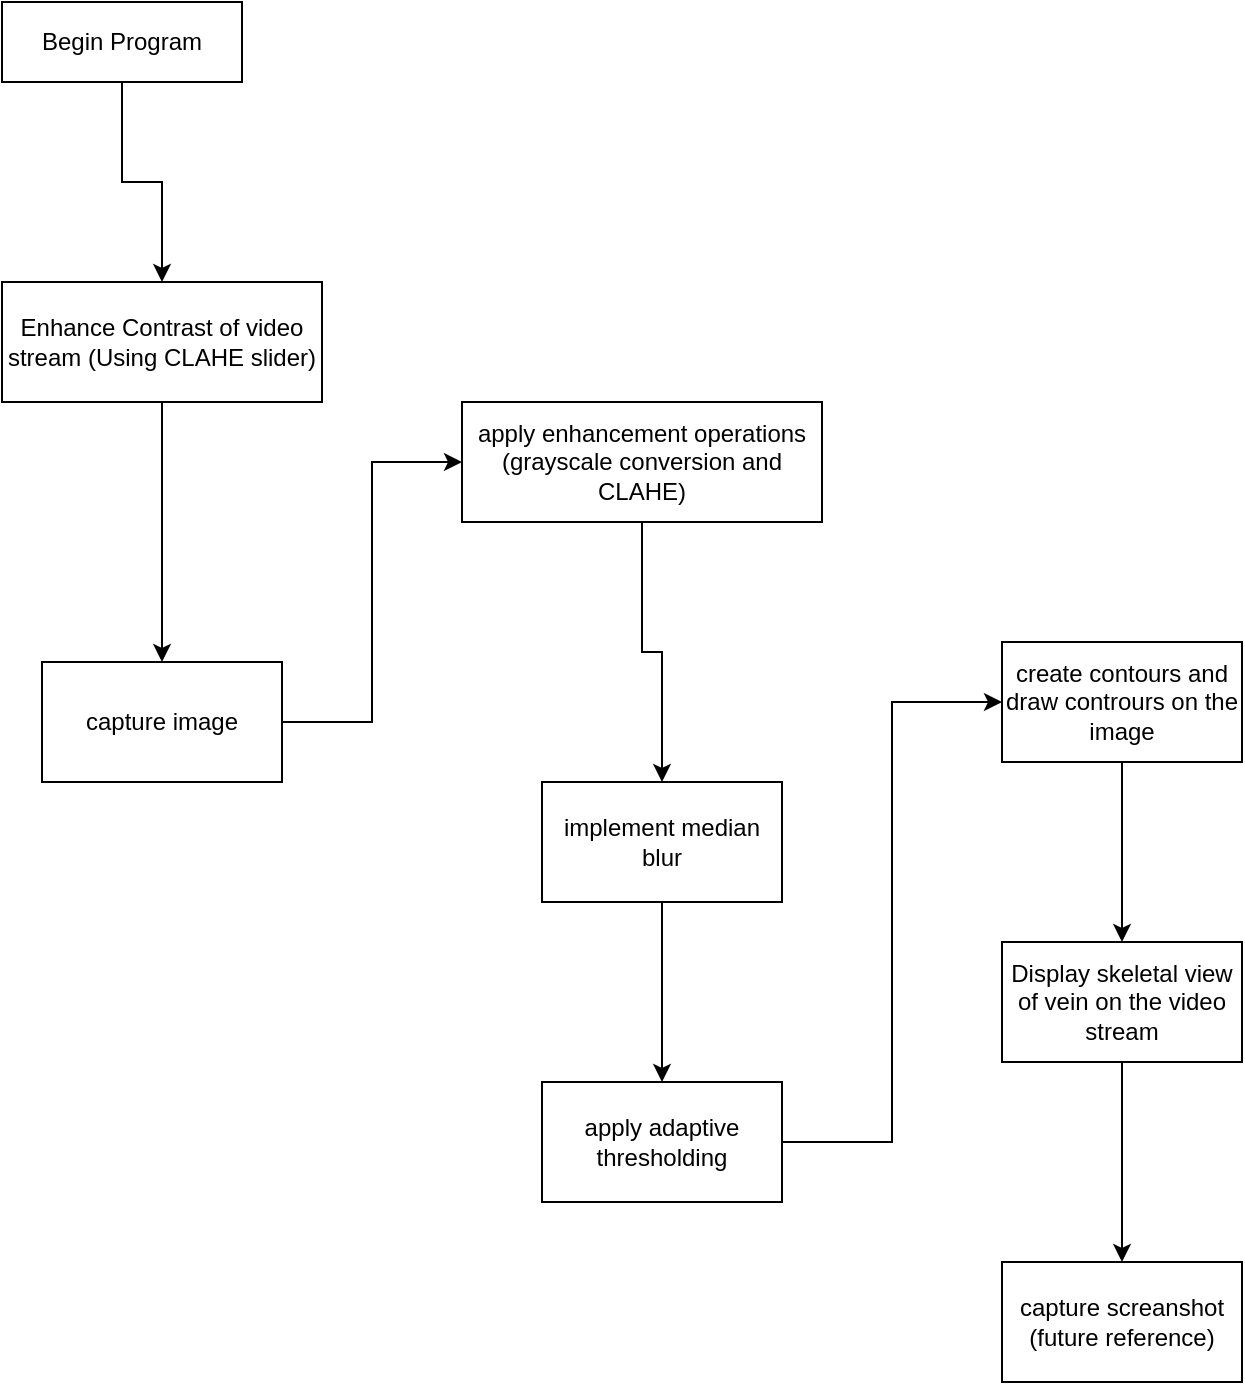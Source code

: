 <mxfile version="21.2.1" type="device">
  <diagram name="Page-1" id="0G3cWIgrQkO_UifREBxP">
    <mxGraphModel dx="1434" dy="854" grid="1" gridSize="10" guides="1" tooltips="1" connect="1" arrows="1" fold="1" page="1" pageScale="1" pageWidth="850" pageHeight="1100" math="0" shadow="0">
      <root>
        <mxCell id="0" />
        <mxCell id="1" parent="0" />
        <mxCell id="ekkS8kJisOpImc3o1tuu-4" style="edgeStyle=orthogonalEdgeStyle;rounded=0;orthogonalLoop=1;jettySize=auto;html=1;exitX=0.5;exitY=1;exitDx=0;exitDy=0;entryX=0.5;entryY=0;entryDx=0;entryDy=0;" edge="1" parent="1" source="ekkS8kJisOpImc3o1tuu-1" target="ekkS8kJisOpImc3o1tuu-3">
          <mxGeometry relative="1" as="geometry" />
        </mxCell>
        <mxCell id="ekkS8kJisOpImc3o1tuu-1" value="Begin Program" style="rounded=0;whiteSpace=wrap;html=1;" vertex="1" parent="1">
          <mxGeometry x="60" y="110" width="120" height="40" as="geometry" />
        </mxCell>
        <mxCell id="ekkS8kJisOpImc3o1tuu-6" style="edgeStyle=orthogonalEdgeStyle;rounded=0;orthogonalLoop=1;jettySize=auto;html=1;exitX=0.5;exitY=1;exitDx=0;exitDy=0;entryX=0.5;entryY=0;entryDx=0;entryDy=0;" edge="1" parent="1" source="ekkS8kJisOpImc3o1tuu-3" target="ekkS8kJisOpImc3o1tuu-5">
          <mxGeometry relative="1" as="geometry" />
        </mxCell>
        <mxCell id="ekkS8kJisOpImc3o1tuu-3" value="Enhance Contrast of video stream (Using CLAHE slider)" style="rounded=0;whiteSpace=wrap;html=1;" vertex="1" parent="1">
          <mxGeometry x="60" y="250" width="160" height="60" as="geometry" />
        </mxCell>
        <mxCell id="ekkS8kJisOpImc3o1tuu-8" style="edgeStyle=orthogonalEdgeStyle;rounded=0;orthogonalLoop=1;jettySize=auto;html=1;exitX=1;exitY=0.5;exitDx=0;exitDy=0;entryX=0;entryY=0.5;entryDx=0;entryDy=0;" edge="1" parent="1" source="ekkS8kJisOpImc3o1tuu-5" target="ekkS8kJisOpImc3o1tuu-7">
          <mxGeometry relative="1" as="geometry" />
        </mxCell>
        <mxCell id="ekkS8kJisOpImc3o1tuu-5" value="capture image" style="rounded=0;whiteSpace=wrap;html=1;" vertex="1" parent="1">
          <mxGeometry x="80" y="440" width="120" height="60" as="geometry" />
        </mxCell>
        <mxCell id="ekkS8kJisOpImc3o1tuu-10" style="edgeStyle=orthogonalEdgeStyle;rounded=0;orthogonalLoop=1;jettySize=auto;html=1;exitX=0.5;exitY=1;exitDx=0;exitDy=0;entryX=0.5;entryY=0;entryDx=0;entryDy=0;" edge="1" parent="1" source="ekkS8kJisOpImc3o1tuu-7" target="ekkS8kJisOpImc3o1tuu-9">
          <mxGeometry relative="1" as="geometry" />
        </mxCell>
        <mxCell id="ekkS8kJisOpImc3o1tuu-7" value="apply enhancement operations (grayscale conversion and CLAHE)" style="rounded=0;whiteSpace=wrap;html=1;" vertex="1" parent="1">
          <mxGeometry x="290" y="310" width="180" height="60" as="geometry" />
        </mxCell>
        <mxCell id="ekkS8kJisOpImc3o1tuu-12" style="edgeStyle=orthogonalEdgeStyle;rounded=0;orthogonalLoop=1;jettySize=auto;html=1;exitX=0.5;exitY=1;exitDx=0;exitDy=0;" edge="1" parent="1" source="ekkS8kJisOpImc3o1tuu-9" target="ekkS8kJisOpImc3o1tuu-11">
          <mxGeometry relative="1" as="geometry" />
        </mxCell>
        <mxCell id="ekkS8kJisOpImc3o1tuu-9" value="implement median blur" style="rounded=0;whiteSpace=wrap;html=1;" vertex="1" parent="1">
          <mxGeometry x="330" y="500" width="120" height="60" as="geometry" />
        </mxCell>
        <mxCell id="ekkS8kJisOpImc3o1tuu-14" style="edgeStyle=orthogonalEdgeStyle;rounded=0;orthogonalLoop=1;jettySize=auto;html=1;exitX=1;exitY=0.5;exitDx=0;exitDy=0;entryX=0;entryY=0.5;entryDx=0;entryDy=0;" edge="1" parent="1" source="ekkS8kJisOpImc3o1tuu-11" target="ekkS8kJisOpImc3o1tuu-13">
          <mxGeometry relative="1" as="geometry" />
        </mxCell>
        <mxCell id="ekkS8kJisOpImc3o1tuu-11" value="apply adaptive thresholding" style="rounded=0;whiteSpace=wrap;html=1;" vertex="1" parent="1">
          <mxGeometry x="330" y="650" width="120" height="60" as="geometry" />
        </mxCell>
        <mxCell id="ekkS8kJisOpImc3o1tuu-16" style="edgeStyle=orthogonalEdgeStyle;rounded=0;orthogonalLoop=1;jettySize=auto;html=1;exitX=0.5;exitY=1;exitDx=0;exitDy=0;entryX=0.5;entryY=0;entryDx=0;entryDy=0;" edge="1" parent="1" source="ekkS8kJisOpImc3o1tuu-13" target="ekkS8kJisOpImc3o1tuu-15">
          <mxGeometry relative="1" as="geometry" />
        </mxCell>
        <mxCell id="ekkS8kJisOpImc3o1tuu-13" value="create contours and draw contrours on the image" style="rounded=0;whiteSpace=wrap;html=1;" vertex="1" parent="1">
          <mxGeometry x="560" y="430" width="120" height="60" as="geometry" />
        </mxCell>
        <mxCell id="ekkS8kJisOpImc3o1tuu-18" style="edgeStyle=orthogonalEdgeStyle;rounded=0;orthogonalLoop=1;jettySize=auto;html=1;exitX=0.5;exitY=1;exitDx=0;exitDy=0;" edge="1" parent="1" source="ekkS8kJisOpImc3o1tuu-15" target="ekkS8kJisOpImc3o1tuu-17">
          <mxGeometry relative="1" as="geometry" />
        </mxCell>
        <mxCell id="ekkS8kJisOpImc3o1tuu-15" value="Display skeletal view of vein on the video stream" style="rounded=0;whiteSpace=wrap;html=1;" vertex="1" parent="1">
          <mxGeometry x="560" y="580" width="120" height="60" as="geometry" />
        </mxCell>
        <mxCell id="ekkS8kJisOpImc3o1tuu-17" value="capture screanshot (future reference)" style="rounded=0;whiteSpace=wrap;html=1;" vertex="1" parent="1">
          <mxGeometry x="560" y="740" width="120" height="60" as="geometry" />
        </mxCell>
      </root>
    </mxGraphModel>
  </diagram>
</mxfile>
